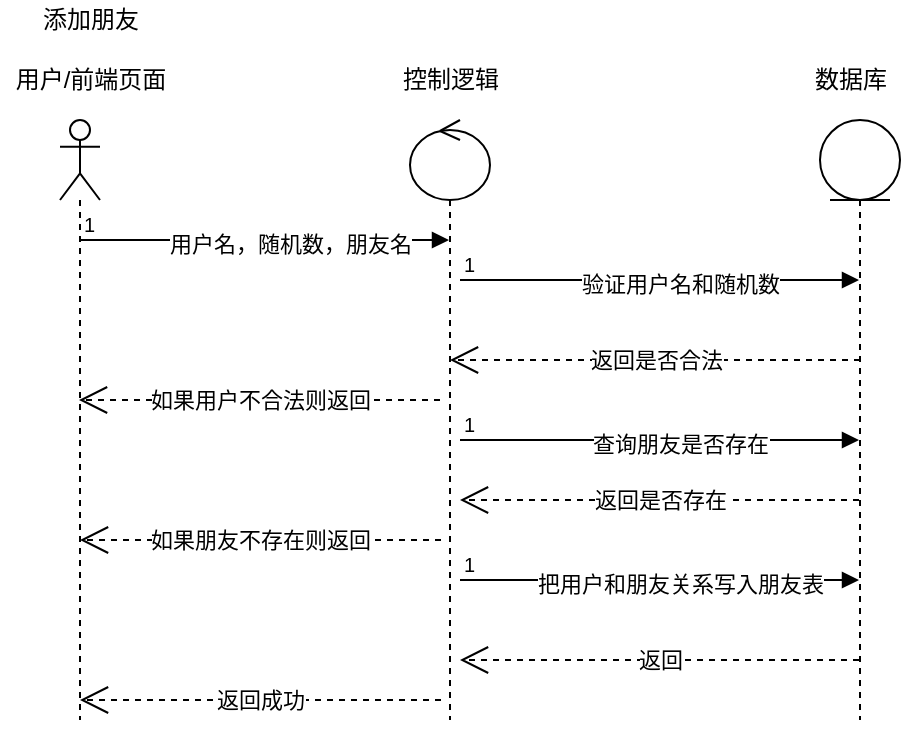 <mxfile version="13.0.1" type="device"><diagram id="7MvLOkip3LPrlQKowOi6" name="Page-1"><mxGraphModel dx="1422" dy="751" grid="1" gridSize="10" guides="1" tooltips="1" connect="1" arrows="1" fold="1" page="1" pageScale="1" pageWidth="850" pageHeight="1100" math="0" shadow="0"><root><mxCell id="0"/><mxCell id="1" parent="0"/><mxCell id="lsN-bdfn9E2cNIDBVAso-1" value="" style="shape=umlLifeline;participant=umlActor;perimeter=lifelinePerimeter;whiteSpace=wrap;html=1;container=1;collapsible=0;recursiveResize=0;verticalAlign=top;spacingTop=36;labelBackgroundColor=#ffffff;outlineConnect=0;" vertex="1" parent="1"><mxGeometry x="200" y="70" width="20" height="300" as="geometry"/></mxCell><mxCell id="lsN-bdfn9E2cNIDBVAso-8" value="" style="endArrow=block;endFill=1;html=1;edgeStyle=orthogonalEdgeStyle;align=left;verticalAlign=top;" edge="1" parent="lsN-bdfn9E2cNIDBVAso-1" target="lsN-bdfn9E2cNIDBVAso-2"><mxGeometry x="-1" relative="1" as="geometry"><mxPoint x="10" y="60" as="sourcePoint"/><mxPoint x="170" y="60" as="targetPoint"/><Array as="points"><mxPoint x="150" y="60"/><mxPoint x="150" y="60"/></Array></mxGeometry></mxCell><mxCell id="lsN-bdfn9E2cNIDBVAso-9" value="1" style="resizable=0;html=1;align=left;verticalAlign=bottom;labelBackgroundColor=#ffffff;fontSize=10;" connectable="0" vertex="1" parent="lsN-bdfn9E2cNIDBVAso-8"><mxGeometry x="-1" relative="1" as="geometry"/></mxCell><mxCell id="lsN-bdfn9E2cNIDBVAso-10" value="用户名，随机数，朋友名" style="edgeLabel;html=1;align=center;verticalAlign=middle;resizable=0;points=[];" vertex="1" connectable="0" parent="lsN-bdfn9E2cNIDBVAso-8"><mxGeometry x="0.518" y="-35" relative="1" as="geometry"><mxPoint x="-35" y="-33" as="offset"/></mxGeometry></mxCell><mxCell id="lsN-bdfn9E2cNIDBVAso-2" value="" style="shape=umlLifeline;participant=umlControl;perimeter=lifelinePerimeter;whiteSpace=wrap;html=1;container=1;collapsible=0;recursiveResize=0;verticalAlign=top;spacingTop=36;labelBackgroundColor=#ffffff;outlineConnect=0;" vertex="1" parent="1"><mxGeometry x="375" y="70" width="40" height="300" as="geometry"/></mxCell><mxCell id="lsN-bdfn9E2cNIDBVAso-11" value="" style="endArrow=block;endFill=1;html=1;edgeStyle=orthogonalEdgeStyle;align=left;verticalAlign=top;" edge="1" parent="lsN-bdfn9E2cNIDBVAso-2" target="lsN-bdfn9E2cNIDBVAso-3"><mxGeometry x="-1" relative="1" as="geometry"><mxPoint x="25" y="80" as="sourcePoint"/><mxPoint x="185" y="80" as="targetPoint"/><Array as="points"><mxPoint x="185" y="80"/><mxPoint x="185" y="80"/></Array></mxGeometry></mxCell><mxCell id="lsN-bdfn9E2cNIDBVAso-12" value="1" style="resizable=0;html=1;align=left;verticalAlign=bottom;labelBackgroundColor=#ffffff;fontSize=10;" connectable="0" vertex="1" parent="lsN-bdfn9E2cNIDBVAso-11"><mxGeometry x="-1" relative="1" as="geometry"/></mxCell><mxCell id="lsN-bdfn9E2cNIDBVAso-13" value="验证用户名和随机数" style="edgeLabel;html=1;align=center;verticalAlign=middle;resizable=0;points=[];" vertex="1" connectable="0" parent="lsN-bdfn9E2cNIDBVAso-11"><mxGeometry x="0.604" y="-50" relative="1" as="geometry"><mxPoint x="-50" y="-48" as="offset"/></mxGeometry></mxCell><mxCell id="lsN-bdfn9E2cNIDBVAso-3" value="" style="shape=umlLifeline;participant=umlEntity;perimeter=lifelinePerimeter;whiteSpace=wrap;html=1;container=1;collapsible=0;recursiveResize=0;verticalAlign=top;spacingTop=36;labelBackgroundColor=#ffffff;outlineConnect=0;" vertex="1" parent="1"><mxGeometry x="580" y="70" width="40" height="300" as="geometry"/></mxCell><mxCell id="lsN-bdfn9E2cNIDBVAso-4" value="添加朋友" style="text;html=1;align=center;verticalAlign=middle;resizable=0;points=[];autosize=1;" vertex="1" parent="1"><mxGeometry x="185" y="10" width="60" height="20" as="geometry"/></mxCell><mxCell id="lsN-bdfn9E2cNIDBVAso-5" value="用户/前端页面" style="text;html=1;align=center;verticalAlign=middle;resizable=0;points=[];autosize=1;" vertex="1" parent="1"><mxGeometry x="170" y="40" width="90" height="20" as="geometry"/></mxCell><mxCell id="lsN-bdfn9E2cNIDBVAso-6" value="控制逻辑" style="text;html=1;align=center;verticalAlign=middle;resizable=0;points=[];autosize=1;" vertex="1" parent="1"><mxGeometry x="365" y="40" width="60" height="20" as="geometry"/></mxCell><mxCell id="lsN-bdfn9E2cNIDBVAso-7" value="数据库" style="text;html=1;align=center;verticalAlign=middle;resizable=0;points=[];autosize=1;" vertex="1" parent="1"><mxGeometry x="570" y="40" width="50" height="20" as="geometry"/></mxCell><mxCell id="lsN-bdfn9E2cNIDBVAso-14" value="返回是否合法" style="endArrow=open;endSize=12;dashed=1;html=1;" edge="1" parent="1" target="lsN-bdfn9E2cNIDBVAso-2"><mxGeometry width="160" relative="1" as="geometry"><mxPoint x="600" y="190" as="sourcePoint"/><mxPoint x="440" y="190" as="targetPoint"/><Array as="points"><mxPoint x="510" y="190"/></Array></mxGeometry></mxCell><mxCell id="lsN-bdfn9E2cNIDBVAso-18" value="如果用户不合法则返回" style="endArrow=open;endSize=12;dashed=1;html=1;" edge="1" parent="1"><mxGeometry width="160" relative="1" as="geometry"><mxPoint x="390" y="210" as="sourcePoint"/><mxPoint x="209.5" y="210" as="targetPoint"/><Array as="points"><mxPoint x="325" y="210"/></Array></mxGeometry></mxCell><mxCell id="lsN-bdfn9E2cNIDBVAso-19" value="" style="endArrow=block;endFill=1;html=1;edgeStyle=orthogonalEdgeStyle;align=left;verticalAlign=top;" edge="1" parent="1"><mxGeometry x="-1" relative="1" as="geometry"><mxPoint x="400" y="230" as="sourcePoint"/><mxPoint x="599.5" y="230" as="targetPoint"/><Array as="points"><mxPoint x="560" y="230"/><mxPoint x="560" y="230"/></Array></mxGeometry></mxCell><mxCell id="lsN-bdfn9E2cNIDBVAso-20" value="1" style="resizable=0;html=1;align=left;verticalAlign=bottom;labelBackgroundColor=#ffffff;fontSize=10;" connectable="0" vertex="1" parent="lsN-bdfn9E2cNIDBVAso-19"><mxGeometry x="-1" relative="1" as="geometry"/></mxCell><mxCell id="lsN-bdfn9E2cNIDBVAso-21" value="查询朋友是否存在" style="edgeLabel;html=1;align=center;verticalAlign=middle;resizable=0;points=[];" vertex="1" connectable="0" parent="lsN-bdfn9E2cNIDBVAso-19"><mxGeometry x="0.604" y="-50" relative="1" as="geometry"><mxPoint x="-50" y="-48" as="offset"/></mxGeometry></mxCell><mxCell id="lsN-bdfn9E2cNIDBVAso-22" value="返回是否存在" style="endArrow=open;endSize=12;dashed=1;html=1;" edge="1" parent="1" source="lsN-bdfn9E2cNIDBVAso-3"><mxGeometry width="160" relative="1" as="geometry"><mxPoint x="580.5" y="260" as="sourcePoint"/><mxPoint x="400" y="260" as="targetPoint"/><Array as="points"><mxPoint x="515.5" y="260"/></Array></mxGeometry></mxCell><mxCell id="lsN-bdfn9E2cNIDBVAso-23" value="如果朋友不存在则返回" style="endArrow=open;endSize=12;dashed=1;html=1;" edge="1" parent="1"><mxGeometry width="160" relative="1" as="geometry"><mxPoint x="390.5" y="280" as="sourcePoint"/><mxPoint x="210" y="280" as="targetPoint"/><Array as="points"><mxPoint x="325.5" y="280"/></Array></mxGeometry></mxCell><mxCell id="lsN-bdfn9E2cNIDBVAso-24" value="" style="endArrow=block;endFill=1;html=1;edgeStyle=orthogonalEdgeStyle;align=left;verticalAlign=top;" edge="1" parent="1"><mxGeometry x="-1" relative="1" as="geometry"><mxPoint x="400" y="300" as="sourcePoint"/><mxPoint x="599.5" y="300" as="targetPoint"/><Array as="points"><mxPoint x="560" y="300"/><mxPoint x="560" y="300"/></Array></mxGeometry></mxCell><mxCell id="lsN-bdfn9E2cNIDBVAso-25" value="1" style="resizable=0;html=1;align=left;verticalAlign=bottom;labelBackgroundColor=#ffffff;fontSize=10;" connectable="0" vertex="1" parent="lsN-bdfn9E2cNIDBVAso-24"><mxGeometry x="-1" relative="1" as="geometry"/></mxCell><mxCell id="lsN-bdfn9E2cNIDBVAso-26" value="把用户和朋友关系写入朋友表" style="edgeLabel;html=1;align=center;verticalAlign=middle;resizable=0;points=[];" vertex="1" connectable="0" parent="lsN-bdfn9E2cNIDBVAso-24"><mxGeometry x="0.604" y="-50" relative="1" as="geometry"><mxPoint x="-50" y="-48" as="offset"/></mxGeometry></mxCell><mxCell id="lsN-bdfn9E2cNIDBVAso-27" value="返回" style="endArrow=open;endSize=12;dashed=1;html=1;" edge="1" parent="1"><mxGeometry width="160" relative="1" as="geometry"><mxPoint x="599.5" y="340" as="sourcePoint"/><mxPoint x="400" y="340" as="targetPoint"/><Array as="points"><mxPoint x="515.5" y="340"/></Array></mxGeometry></mxCell><mxCell id="lsN-bdfn9E2cNIDBVAso-28" value="返回成功" style="endArrow=open;endSize=12;dashed=1;html=1;" edge="1" parent="1"><mxGeometry width="160" relative="1" as="geometry"><mxPoint x="390.5" y="360" as="sourcePoint"/><mxPoint x="210" y="360" as="targetPoint"/><Array as="points"><mxPoint x="325.5" y="360"/></Array></mxGeometry></mxCell></root></mxGraphModel></diagram></mxfile>